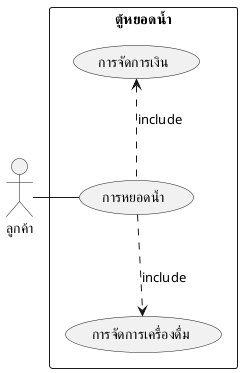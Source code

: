 @startuml Use case ตู้หยอดน้ำ
rectangle ตู้หยอดน้ำ {

  (การหยอดน้ำ) .up.> (การจัดการเงิน) : include
  (การหยอดน้ำ) .down.> (การจัดการเครื่องดื่ม) : include
}
(การหยอดน้ำ) -left- :ลูกค้า:
@enduml